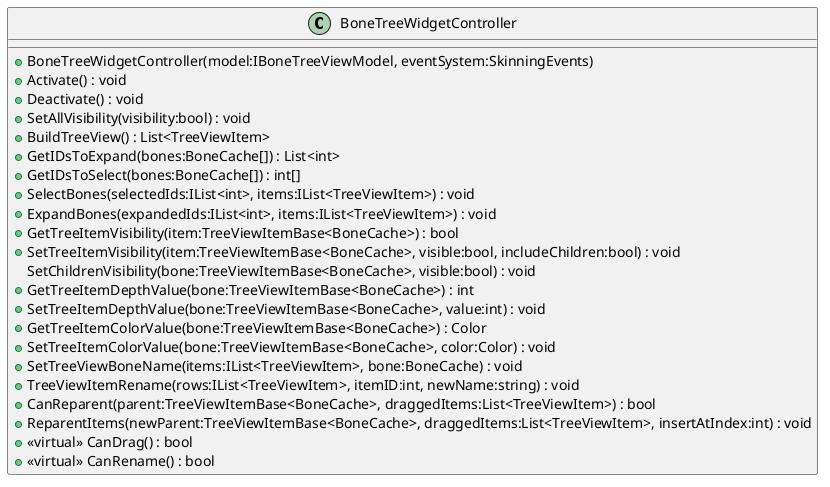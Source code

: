@startuml
class BoneTreeWidgetController {
    + BoneTreeWidgetController(model:IBoneTreeViewModel, eventSystem:SkinningEvents)
    + Activate() : void
    + Deactivate() : void
    + SetAllVisibility(visibility:bool) : void
    + BuildTreeView() : List<TreeViewItem>
    + GetIDsToExpand(bones:BoneCache[]) : List<int>
    + GetIDsToSelect(bones:BoneCache[]) : int[]
    + SelectBones(selectedIds:IList<int>, items:IList<TreeViewItem>) : void
    + ExpandBones(expandedIds:IList<int>, items:IList<TreeViewItem>) : void
    + GetTreeItemVisibility(item:TreeViewItemBase<BoneCache>) : bool
    + SetTreeItemVisibility(item:TreeViewItemBase<BoneCache>, visible:bool, includeChildren:bool) : void
    SetChildrenVisibility(bone:TreeViewItemBase<BoneCache>, visible:bool) : void
    + GetTreeItemDepthValue(bone:TreeViewItemBase<BoneCache>) : int
    + SetTreeItemDepthValue(bone:TreeViewItemBase<BoneCache>, value:int) : void
    + GetTreeItemColorValue(bone:TreeViewItemBase<BoneCache>) : Color
    + SetTreeItemColorValue(bone:TreeViewItemBase<BoneCache>, color:Color) : void
    + SetTreeViewBoneName(items:IList<TreeViewItem>, bone:BoneCache) : void
    + TreeViewItemRename(rows:IList<TreeViewItem>, itemID:int, newName:string) : void
    + CanReparent(parent:TreeViewItemBase<BoneCache>, draggedItems:List<TreeViewItem>) : bool
    + ReparentItems(newParent:TreeViewItemBase<BoneCache>, draggedItems:List<TreeViewItem>, insertAtIndex:int) : void
    + <<virtual>> CanDrag() : bool
    + <<virtual>> CanRename() : bool
}
@enduml
